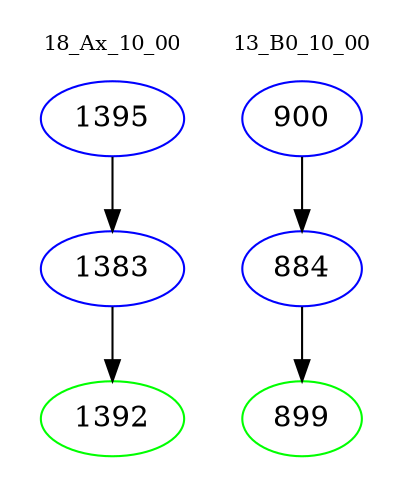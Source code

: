 digraph{
subgraph cluster_0 {
color = white
label = "18_Ax_10_00";
fontsize=10;
T0_1395 [label="1395", color="blue"]
T0_1395 -> T0_1383 [color="black"]
T0_1383 [label="1383", color="blue"]
T0_1383 -> T0_1392 [color="black"]
T0_1392 [label="1392", color="green"]
}
subgraph cluster_1 {
color = white
label = "13_B0_10_00";
fontsize=10;
T1_900 [label="900", color="blue"]
T1_900 -> T1_884 [color="black"]
T1_884 [label="884", color="blue"]
T1_884 -> T1_899 [color="black"]
T1_899 [label="899", color="green"]
}
}

